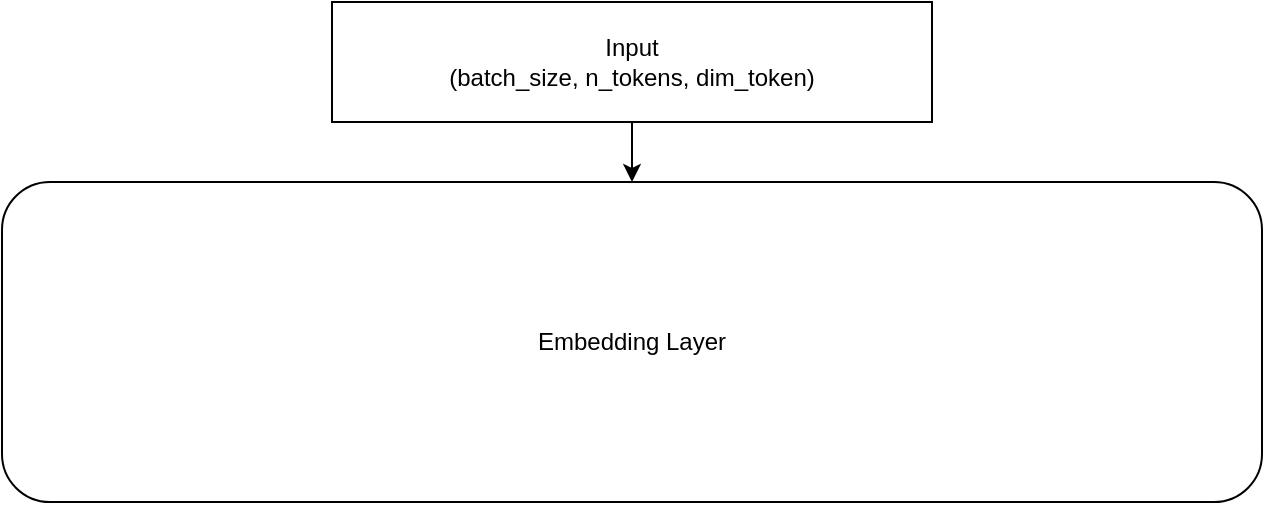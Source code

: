 <mxfile version="23.1.1" type="device">
  <diagram name="ページ1" id="SB7bkGGk24syO48DbrmC">
    <mxGraphModel dx="1434" dy="764" grid="1" gridSize="10" guides="1" tooltips="1" connect="1" arrows="1" fold="1" page="1" pageScale="1" pageWidth="3300" pageHeight="4681" math="0" shadow="0">
      <root>
        <mxCell id="0" />
        <mxCell id="1" parent="0" />
        <mxCell id="fUPXE-vMeY1TyGaxZ_fk-1" value="&lt;div&gt;Input&lt;/div&gt;&lt;div&gt;(batch_size, n_tokens, dim_token)&lt;br&gt;&lt;/div&gt;" style="rounded=0;whiteSpace=wrap;html=1;" vertex="1" parent="1">
          <mxGeometry x="195" y="30" width="300" height="60" as="geometry" />
        </mxCell>
        <mxCell id="fUPXE-vMeY1TyGaxZ_fk-3" value="" style="endArrow=classic;html=1;rounded=0;exitX=0.5;exitY=1;exitDx=0;exitDy=0;entryX=0.5;entryY=0;entryDx=0;entryDy=0;" edge="1" parent="1" source="fUPXE-vMeY1TyGaxZ_fk-1" target="fUPXE-vMeY1TyGaxZ_fk-4">
          <mxGeometry width="50" height="50" relative="1" as="geometry">
            <mxPoint x="570" y="330" as="sourcePoint" />
            <mxPoint x="210" y="170" as="targetPoint" />
          </mxGeometry>
        </mxCell>
        <mxCell id="fUPXE-vMeY1TyGaxZ_fk-4" value="&lt;div&gt;Embedding Layer&lt;/div&gt;" style="rounded=1;whiteSpace=wrap;html=1;" vertex="1" parent="1">
          <mxGeometry x="30" y="120" width="630" height="160" as="geometry" />
        </mxCell>
      </root>
    </mxGraphModel>
  </diagram>
</mxfile>
